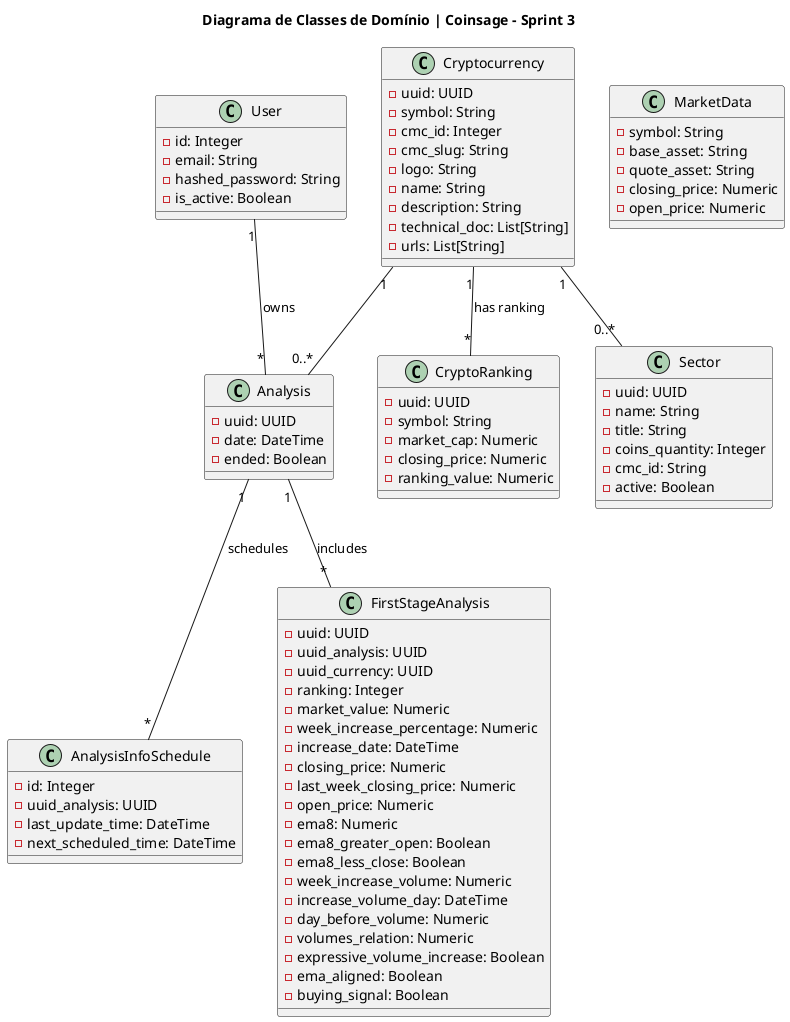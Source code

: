 @startuml
title Diagrama de Classes de Domínio | Coinsage - Sprint 3

class Cryptocurrency {
    - uuid: UUID
    - symbol: String
    - cmc_id: Integer
    - cmc_slug: String
    - logo: String
    - name: String
    - description: String
    - technical_doc: List[String]
    - urls: List[String]
}

class Sector {
    - uuid: UUID
    - name: String
    - title: String
    - coins_quantity: Integer
    - cmc_id: String
    - active: Boolean
}

class Analysis {
    - uuid: UUID
    - date: DateTime
    - ended: Boolean
}

class User {
    - id: Integer
    - email: String
    - hashed_password: String
    - is_active: Boolean
}

class AnalysisInfoSchedule {
    - id: Integer
    - uuid_analysis: UUID
    - last_update_time: DateTime
    - next_scheduled_time: DateTime
}

class FirstStageAnalysis {
    - uuid: UUID
    - uuid_analysis: UUID
    - uuid_currency: UUID
    - ranking: Integer
    - market_value: Numeric
    - week_increase_percentage: Numeric
    - increase_date: DateTime
    - closing_price: Numeric
    - last_week_closing_price: Numeric
    - open_price: Numeric
    - ema8: Numeric
    - ema8_greater_open: Boolean
    - ema8_less_close: Boolean
    - week_increase_volume: Numeric
    - increase_volume_day: DateTime
    - day_before_volume: Numeric
    - volumes_relation: Numeric
    - expressive_volume_increase: Boolean
    - ema_aligned: Boolean
    - buying_signal: Boolean
}

class MarketData {
    - symbol: String
    - base_asset: String
    - quote_asset: String
    - closing_price: Numeric
    - open_price: Numeric
}

class CryptoRanking {
    - uuid: UUID
    - symbol: String
    - market_cap: Numeric
    - closing_price: Numeric
    - ranking_value: Numeric
}

' Relações entre as classes
Cryptocurrency "1" -- "0..*" Sector
Cryptocurrency "1" -- "0..*" Analysis
User "1" -- "*" Analysis : owns
Analysis "1" -- "*" AnalysisInfoSchedule : schedules
Analysis "1" -- "*" FirstStageAnalysis : includes
Cryptocurrency "1" -- "*" CryptoRanking : "has ranking"

@enduml

